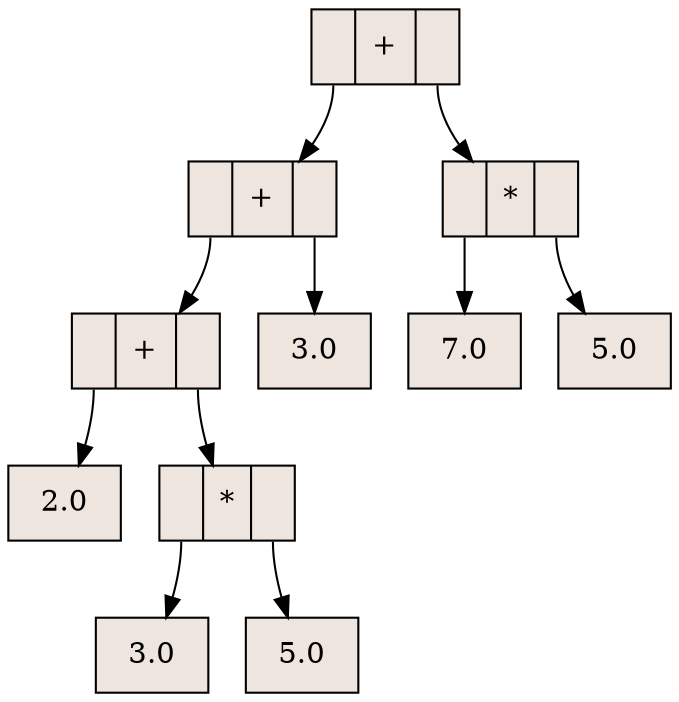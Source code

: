 digraph grafica{
rankdir=TB;
node [shape = record, style=filled, fillcolor=seashell2];
nodo16 [ label ="<C0>|+|<C1>"];
nodo12 [ label ="<C0>|+|<C1>"];
nodo10 [ label ="<C0>|+|<C1>"];
nodo6 [ label ="2.0"];
nodo10:C0->nodo6
nodo9 [ label ="<C0>|*|<C1>"];
nodo7 [ label ="3.0"];
nodo9:C0->nodo7
nodo8 [ label ="5.0"];
nodo9:C1->nodo8
nodo10:C1->nodo9
nodo12:C0->nodo10
nodo11 [ label ="3.0"];
nodo12:C1->nodo11
nodo16:C0->nodo12
nodo15 [ label ="<C0>|*|<C1>"];
nodo13 [ label ="7.0"];
nodo15:C0->nodo13
nodo14 [ label ="5.0"];
nodo15:C1->nodo14
nodo16:C1->nodo15
}
